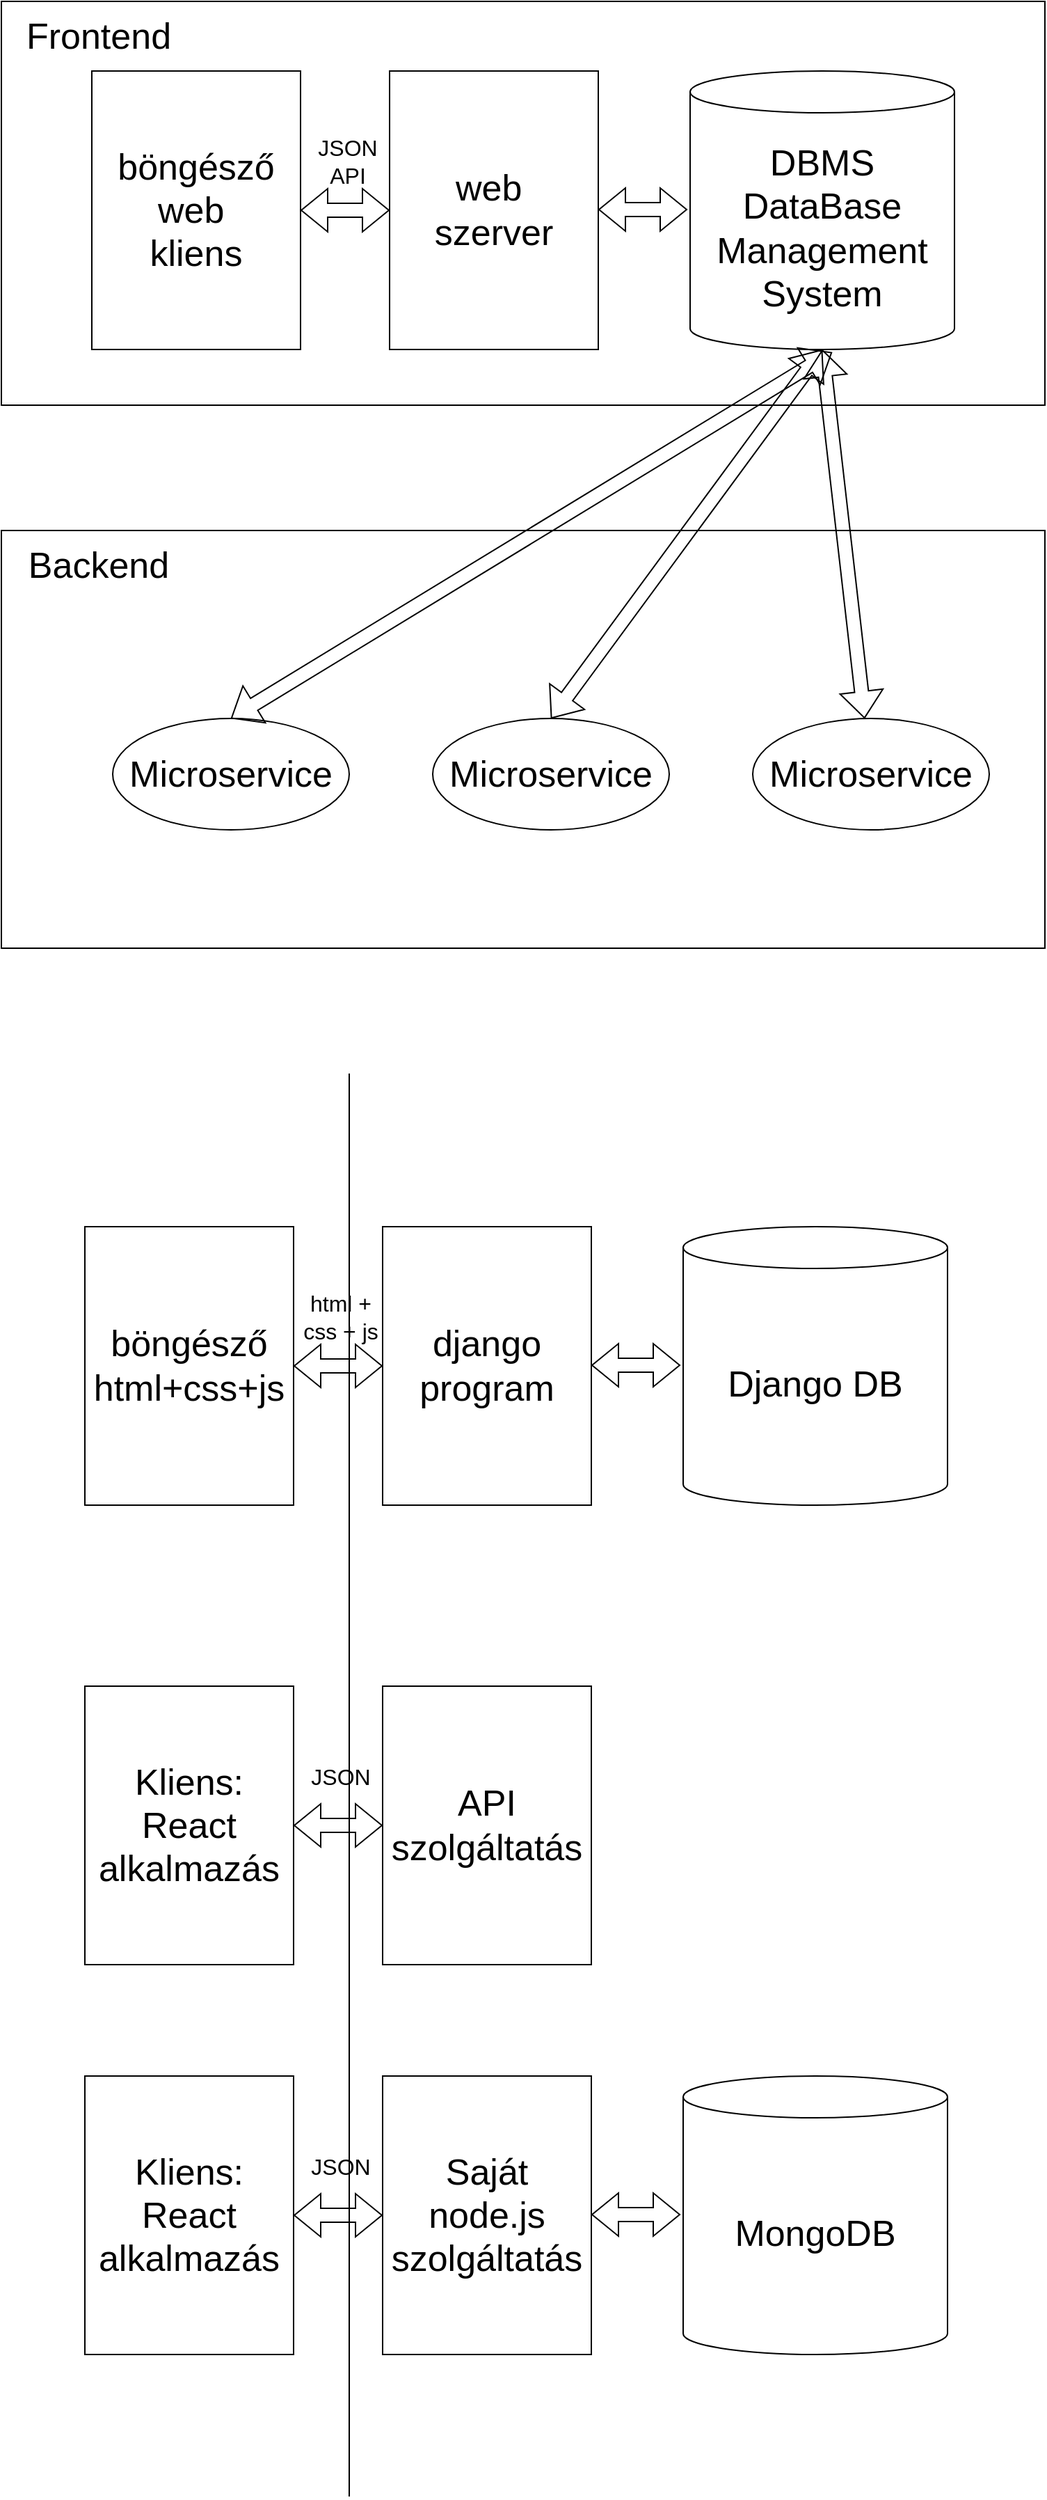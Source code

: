 <mxfile version="20.4.1" type="device"><diagram id="7XJUhpUsblex2JGFKUDI" name="Page-1"><mxGraphModel dx="1422" dy="800" grid="1" gridSize="10" guides="1" tooltips="1" connect="1" arrows="1" fold="1" page="1" pageScale="1" pageWidth="827" pageHeight="1169" math="0" shadow="0"><root><mxCell id="0"/><mxCell id="1" parent="0"/><mxCell id="Dg2XHcY2mD6I01bN0Z1s-6" value="" style="rounded=0;whiteSpace=wrap;html=1;fontSize=26;" vertex="1" parent="1"><mxGeometry x="10" y="30" width="750" height="290" as="geometry"/></mxCell><mxCell id="Dg2XHcY2mD6I01bN0Z1s-1" value="böngésző&lt;br style=&quot;font-size: 26px;&quot;&gt;web&amp;nbsp;&lt;br style=&quot;font-size: 26px;&quot;&gt;kliens" style="rounded=0;whiteSpace=wrap;html=1;fontSize=26;" vertex="1" parent="1"><mxGeometry x="75" y="80" width="150" height="200" as="geometry"/></mxCell><mxCell id="Dg2XHcY2mD6I01bN0Z1s-2" value="web&amp;nbsp;&lt;br style=&quot;font-size: 26px;&quot;&gt;szerver" style="rounded=0;whiteSpace=wrap;html=1;fontSize=26;" vertex="1" parent="1"><mxGeometry x="289" y="80" width="150" height="200" as="geometry"/></mxCell><mxCell id="Dg2XHcY2mD6I01bN0Z1s-3" value="" style="shape=flexArrow;endArrow=classic;startArrow=classic;html=1;rounded=0;fontSize=26;exitX=1;exitY=0.5;exitDx=0;exitDy=0;entryX=0;entryY=0.5;entryDx=0;entryDy=0;" edge="1" parent="1" source="Dg2XHcY2mD6I01bN0Z1s-1" target="Dg2XHcY2mD6I01bN0Z1s-2"><mxGeometry width="100" height="100" relative="1" as="geometry"><mxPoint x="385" y="460" as="sourcePoint"/><mxPoint x="485" y="360" as="targetPoint"/></mxGeometry></mxCell><mxCell id="Dg2XHcY2mD6I01bN0Z1s-4" value="DBMS&lt;br&gt;DataBase&lt;br&gt;Management&lt;br&gt;System" style="shape=cylinder3;whiteSpace=wrap;html=1;boundedLbl=1;backgroundOutline=1;size=15;fontSize=26;" vertex="1" parent="1"><mxGeometry x="505" y="80" width="190" height="200" as="geometry"/></mxCell><mxCell id="Dg2XHcY2mD6I01bN0Z1s-5" value="" style="shape=flexArrow;endArrow=classic;startArrow=classic;html=1;rounded=0;fontSize=26;exitX=1;exitY=0.5;exitDx=0;exitDy=0;entryX=0;entryY=0.5;entryDx=0;entryDy=0;" edge="1" parent="1"><mxGeometry width="100" height="100" relative="1" as="geometry"><mxPoint x="439" y="179.5" as="sourcePoint"/><mxPoint x="503" y="179.5" as="targetPoint"/></mxGeometry></mxCell><mxCell id="Dg2XHcY2mD6I01bN0Z1s-7" value="Frontend" style="text;html=1;strokeColor=none;fillColor=none;align=center;verticalAlign=middle;whiteSpace=wrap;rounded=0;fontSize=26;" vertex="1" parent="1"><mxGeometry x="50" y="40" width="60" height="30" as="geometry"/></mxCell><mxCell id="Dg2XHcY2mD6I01bN0Z1s-9" value="" style="rounded=0;whiteSpace=wrap;html=1;fontSize=26;" vertex="1" parent="1"><mxGeometry x="10" y="410" width="750" height="300" as="geometry"/></mxCell><mxCell id="Dg2XHcY2mD6I01bN0Z1s-10" value="Backend" style="text;html=1;strokeColor=none;fillColor=none;align=center;verticalAlign=middle;whiteSpace=wrap;rounded=0;fontSize=26;" vertex="1" parent="1"><mxGeometry x="50" y="420" width="60" height="30" as="geometry"/></mxCell><mxCell id="Dg2XHcY2mD6I01bN0Z1s-11" value="Microservice" style="ellipse;whiteSpace=wrap;html=1;fontSize=26;" vertex="1" parent="1"><mxGeometry x="550" y="545" width="170" height="80" as="geometry"/></mxCell><mxCell id="Dg2XHcY2mD6I01bN0Z1s-12" value="Microservice" style="ellipse;whiteSpace=wrap;html=1;fontSize=26;" vertex="1" parent="1"><mxGeometry x="320" y="545" width="170" height="80" as="geometry"/></mxCell><mxCell id="Dg2XHcY2mD6I01bN0Z1s-13" value="Microservice" style="ellipse;whiteSpace=wrap;html=1;fontSize=26;" vertex="1" parent="1"><mxGeometry x="90" y="545" width="170" height="80" as="geometry"/></mxCell><mxCell id="Dg2XHcY2mD6I01bN0Z1s-14" value="" style="shape=flexArrow;endArrow=classic;startArrow=classic;html=1;rounded=0;fontSize=26;entryX=0.537;entryY=1.01;entryDx=0;entryDy=0;entryPerimeter=0;exitX=0.5;exitY=0;exitDx=0;exitDy=0;" edge="1" parent="1" source="Dg2XHcY2mD6I01bN0Z1s-13" target="Dg2XHcY2mD6I01bN0Z1s-4"><mxGeometry width="100" height="100" relative="1" as="geometry"><mxPoint x="360" y="420" as="sourcePoint"/><mxPoint x="460" y="320" as="targetPoint"/></mxGeometry></mxCell><mxCell id="Dg2XHcY2mD6I01bN0Z1s-15" value="" style="shape=flexArrow;endArrow=classic;startArrow=classic;html=1;rounded=0;fontSize=26;entryX=0.5;entryY=1;entryDx=0;entryDy=0;entryPerimeter=0;exitX=0.5;exitY=0;exitDx=0;exitDy=0;" edge="1" parent="1" source="Dg2XHcY2mD6I01bN0Z1s-12" target="Dg2XHcY2mD6I01bN0Z1s-4"><mxGeometry width="100" height="100" relative="1" as="geometry"><mxPoint x="185" y="555" as="sourcePoint"/><mxPoint x="617.03" y="292" as="targetPoint"/></mxGeometry></mxCell><mxCell id="Dg2XHcY2mD6I01bN0Z1s-16" value="" style="shape=flexArrow;endArrow=classic;startArrow=classic;html=1;rounded=0;fontSize=26;" edge="1" parent="1" source="Dg2XHcY2mD6I01bN0Z1s-11"><mxGeometry width="100" height="100" relative="1" as="geometry"><mxPoint x="195" y="565" as="sourcePoint"/><mxPoint x="600" y="280" as="targetPoint"/></mxGeometry></mxCell><mxCell id="Dg2XHcY2mD6I01bN0Z1s-17" value="JSON&lt;br style=&quot;font-size: 16px;&quot;&gt;API" style="text;html=1;strokeColor=none;fillColor=none;align=center;verticalAlign=middle;whiteSpace=wrap;rounded=0;fontSize=16;" vertex="1" parent="1"><mxGeometry x="229" y="130" width="60" height="30" as="geometry"/></mxCell><mxCell id="Dg2XHcY2mD6I01bN0Z1s-19" style="edgeStyle=orthogonalEdgeStyle;rounded=0;orthogonalLoop=1;jettySize=auto;html=1;exitX=0.5;exitY=1;exitDx=0;exitDy=0;fontSize=26;" edge="1" parent="1" source="Dg2XHcY2mD6I01bN0Z1s-17" target="Dg2XHcY2mD6I01bN0Z1s-17"><mxGeometry relative="1" as="geometry"/></mxCell><mxCell id="Dg2XHcY2mD6I01bN0Z1s-21" value="böngésző&lt;br style=&quot;font-size: 26px;&quot;&gt;html+css+js" style="rounded=0;whiteSpace=wrap;html=1;fontSize=26;" vertex="1" parent="1"><mxGeometry x="70" y="910" width="150" height="200" as="geometry"/></mxCell><mxCell id="Dg2XHcY2mD6I01bN0Z1s-22" value="django program" style="rounded=0;whiteSpace=wrap;html=1;fontSize=26;" vertex="1" parent="1"><mxGeometry x="284" y="910" width="150" height="200" as="geometry"/></mxCell><mxCell id="Dg2XHcY2mD6I01bN0Z1s-23" value="" style="shape=flexArrow;endArrow=classic;startArrow=classic;html=1;rounded=0;fontSize=26;exitX=1;exitY=0.5;exitDx=0;exitDy=0;entryX=0;entryY=0.5;entryDx=0;entryDy=0;" edge="1" parent="1" source="Dg2XHcY2mD6I01bN0Z1s-21" target="Dg2XHcY2mD6I01bN0Z1s-22"><mxGeometry width="100" height="100" relative="1" as="geometry"><mxPoint x="380" y="1290" as="sourcePoint"/><mxPoint x="480" y="1190" as="targetPoint"/></mxGeometry></mxCell><mxCell id="Dg2XHcY2mD6I01bN0Z1s-24" value="Django DB" style="shape=cylinder3;whiteSpace=wrap;html=1;boundedLbl=1;backgroundOutline=1;size=15;fontSize=26;" vertex="1" parent="1"><mxGeometry x="500" y="910" width="190" height="200" as="geometry"/></mxCell><mxCell id="Dg2XHcY2mD6I01bN0Z1s-25" value="" style="shape=flexArrow;endArrow=classic;startArrow=classic;html=1;rounded=0;fontSize=26;exitX=1;exitY=0.5;exitDx=0;exitDy=0;entryX=0;entryY=0.5;entryDx=0;entryDy=0;" edge="1" parent="1"><mxGeometry width="100" height="100" relative="1" as="geometry"><mxPoint x="434" y="1009.5" as="sourcePoint"/><mxPoint x="498" y="1009.5" as="targetPoint"/></mxGeometry></mxCell><mxCell id="Dg2XHcY2mD6I01bN0Z1s-26" value="html + css + js" style="text;html=1;strokeColor=none;fillColor=none;align=center;verticalAlign=middle;whiteSpace=wrap;rounded=0;fontSize=16;" vertex="1" parent="1"><mxGeometry x="224" y="960" width="60" height="30" as="geometry"/></mxCell><mxCell id="Dg2XHcY2mD6I01bN0Z1s-27" value="Kliens: React alkalmazás" style="rounded=0;whiteSpace=wrap;html=1;fontSize=26;" vertex="1" parent="1"><mxGeometry x="70" y="1240" width="150" height="200" as="geometry"/></mxCell><mxCell id="Dg2XHcY2mD6I01bN0Z1s-28" value="API szolgáltatás" style="rounded=0;whiteSpace=wrap;html=1;fontSize=26;" vertex="1" parent="1"><mxGeometry x="284" y="1240" width="150" height="200" as="geometry"/></mxCell><mxCell id="Dg2XHcY2mD6I01bN0Z1s-29" value="" style="shape=flexArrow;endArrow=classic;startArrow=classic;html=1;rounded=0;fontSize=26;exitX=1;exitY=0.5;exitDx=0;exitDy=0;entryX=0;entryY=0.5;entryDx=0;entryDy=0;" edge="1" parent="1" source="Dg2XHcY2mD6I01bN0Z1s-27" target="Dg2XHcY2mD6I01bN0Z1s-28"><mxGeometry width="100" height="100" relative="1" as="geometry"><mxPoint x="380" y="1620" as="sourcePoint"/><mxPoint x="480" y="1520" as="targetPoint"/></mxGeometry></mxCell><mxCell id="Dg2XHcY2mD6I01bN0Z1s-30" value="JSON" style="text;html=1;strokeColor=none;fillColor=none;align=center;verticalAlign=middle;whiteSpace=wrap;rounded=0;fontSize=16;" vertex="1" parent="1"><mxGeometry x="224" y="1290" width="60" height="30" as="geometry"/></mxCell><mxCell id="Dg2XHcY2mD6I01bN0Z1s-31" value="Kliens: React alkalmazás" style="rounded=0;whiteSpace=wrap;html=1;fontSize=26;" vertex="1" parent="1"><mxGeometry x="70" y="1520" width="150" height="200" as="geometry"/></mxCell><mxCell id="Dg2XHcY2mD6I01bN0Z1s-32" value="Saját node.js szolgáltatás" style="rounded=0;whiteSpace=wrap;html=1;fontSize=26;" vertex="1" parent="1"><mxGeometry x="284" y="1520" width="150" height="200" as="geometry"/></mxCell><mxCell id="Dg2XHcY2mD6I01bN0Z1s-33" value="" style="shape=flexArrow;endArrow=classic;startArrow=classic;html=1;rounded=0;fontSize=26;exitX=1;exitY=0.5;exitDx=0;exitDy=0;entryX=0;entryY=0.5;entryDx=0;entryDy=0;" edge="1" parent="1" source="Dg2XHcY2mD6I01bN0Z1s-31" target="Dg2XHcY2mD6I01bN0Z1s-32"><mxGeometry width="100" height="100" relative="1" as="geometry"><mxPoint x="380" y="1900" as="sourcePoint"/><mxPoint x="480" y="1800" as="targetPoint"/></mxGeometry></mxCell><mxCell id="Dg2XHcY2mD6I01bN0Z1s-34" value="JSON" style="text;html=1;strokeColor=none;fillColor=none;align=center;verticalAlign=middle;whiteSpace=wrap;rounded=0;fontSize=16;" vertex="1" parent="1"><mxGeometry x="224" y="1570" width="60" height="30" as="geometry"/></mxCell><mxCell id="Dg2XHcY2mD6I01bN0Z1s-35" value="MongoDB" style="shape=cylinder3;whiteSpace=wrap;html=1;boundedLbl=1;backgroundOutline=1;size=15;fontSize=26;" vertex="1" parent="1"><mxGeometry x="500" y="1520" width="190" height="200" as="geometry"/></mxCell><mxCell id="Dg2XHcY2mD6I01bN0Z1s-36" value="" style="shape=flexArrow;endArrow=classic;startArrow=classic;html=1;rounded=0;fontSize=26;exitX=1;exitY=0.5;exitDx=0;exitDy=0;entryX=0;entryY=0.5;entryDx=0;entryDy=0;" edge="1" parent="1"><mxGeometry width="100" height="100" relative="1" as="geometry"><mxPoint x="434" y="1619.5" as="sourcePoint"/><mxPoint x="498" y="1619.5" as="targetPoint"/></mxGeometry></mxCell><mxCell id="Dg2XHcY2mD6I01bN0Z1s-37" value="" style="endArrow=none;html=1;rounded=0;fontSize=16;" edge="1" parent="1"><mxGeometry width="50" height="50" relative="1" as="geometry"><mxPoint x="260" y="1822" as="sourcePoint"/><mxPoint x="260" y="800" as="targetPoint"/></mxGeometry></mxCell></root></mxGraphModel></diagram></mxfile>